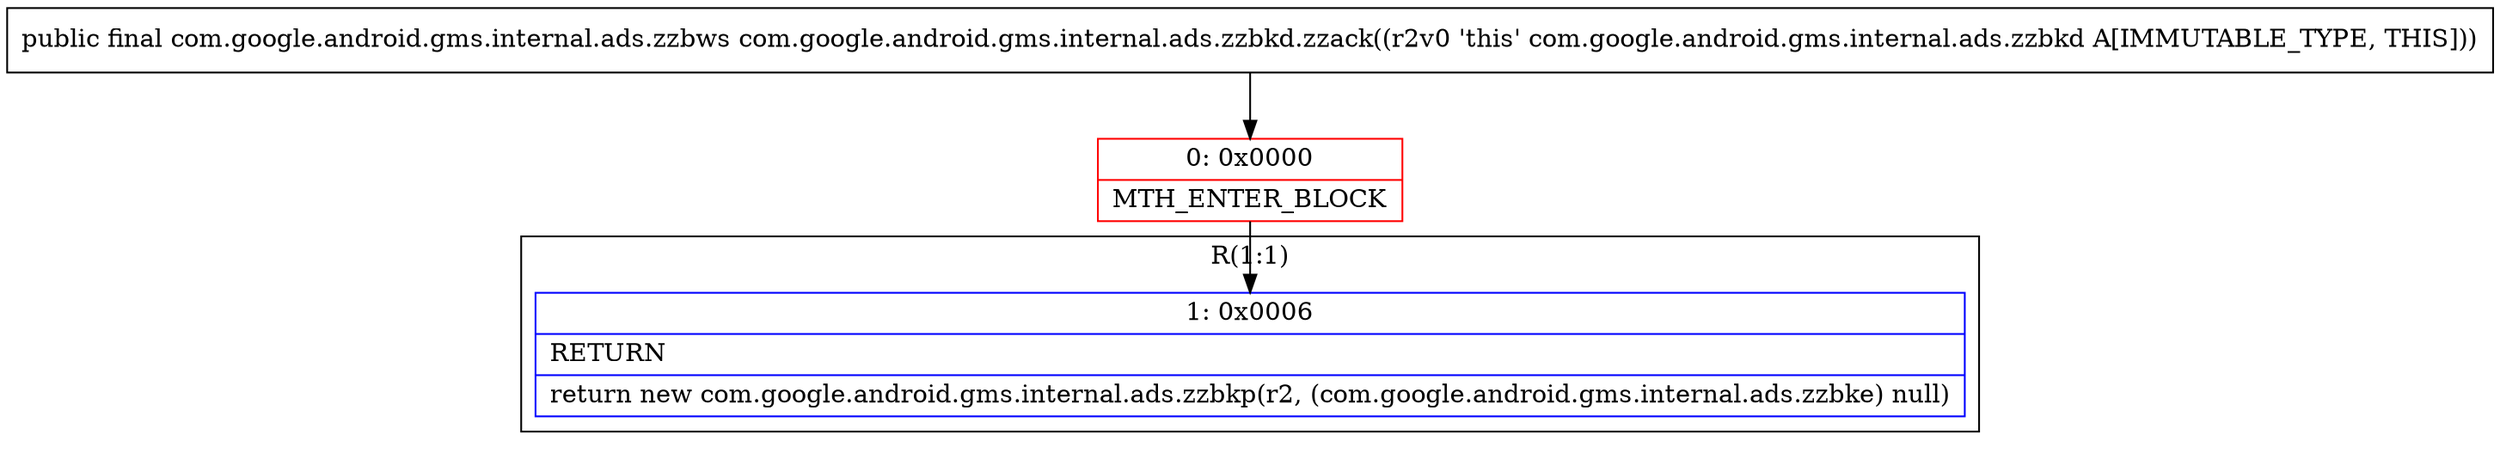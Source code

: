 digraph "CFG forcom.google.android.gms.internal.ads.zzbkd.zzack()Lcom\/google\/android\/gms\/internal\/ads\/zzbws;" {
subgraph cluster_Region_1340801490 {
label = "R(1:1)";
node [shape=record,color=blue];
Node_1 [shape=record,label="{1\:\ 0x0006|RETURN\l|return new com.google.android.gms.internal.ads.zzbkp(r2, (com.google.android.gms.internal.ads.zzbke) null)\l}"];
}
Node_0 [shape=record,color=red,label="{0\:\ 0x0000|MTH_ENTER_BLOCK\l}"];
MethodNode[shape=record,label="{public final com.google.android.gms.internal.ads.zzbws com.google.android.gms.internal.ads.zzbkd.zzack((r2v0 'this' com.google.android.gms.internal.ads.zzbkd A[IMMUTABLE_TYPE, THIS])) }"];
MethodNode -> Node_0;
Node_0 -> Node_1;
}

